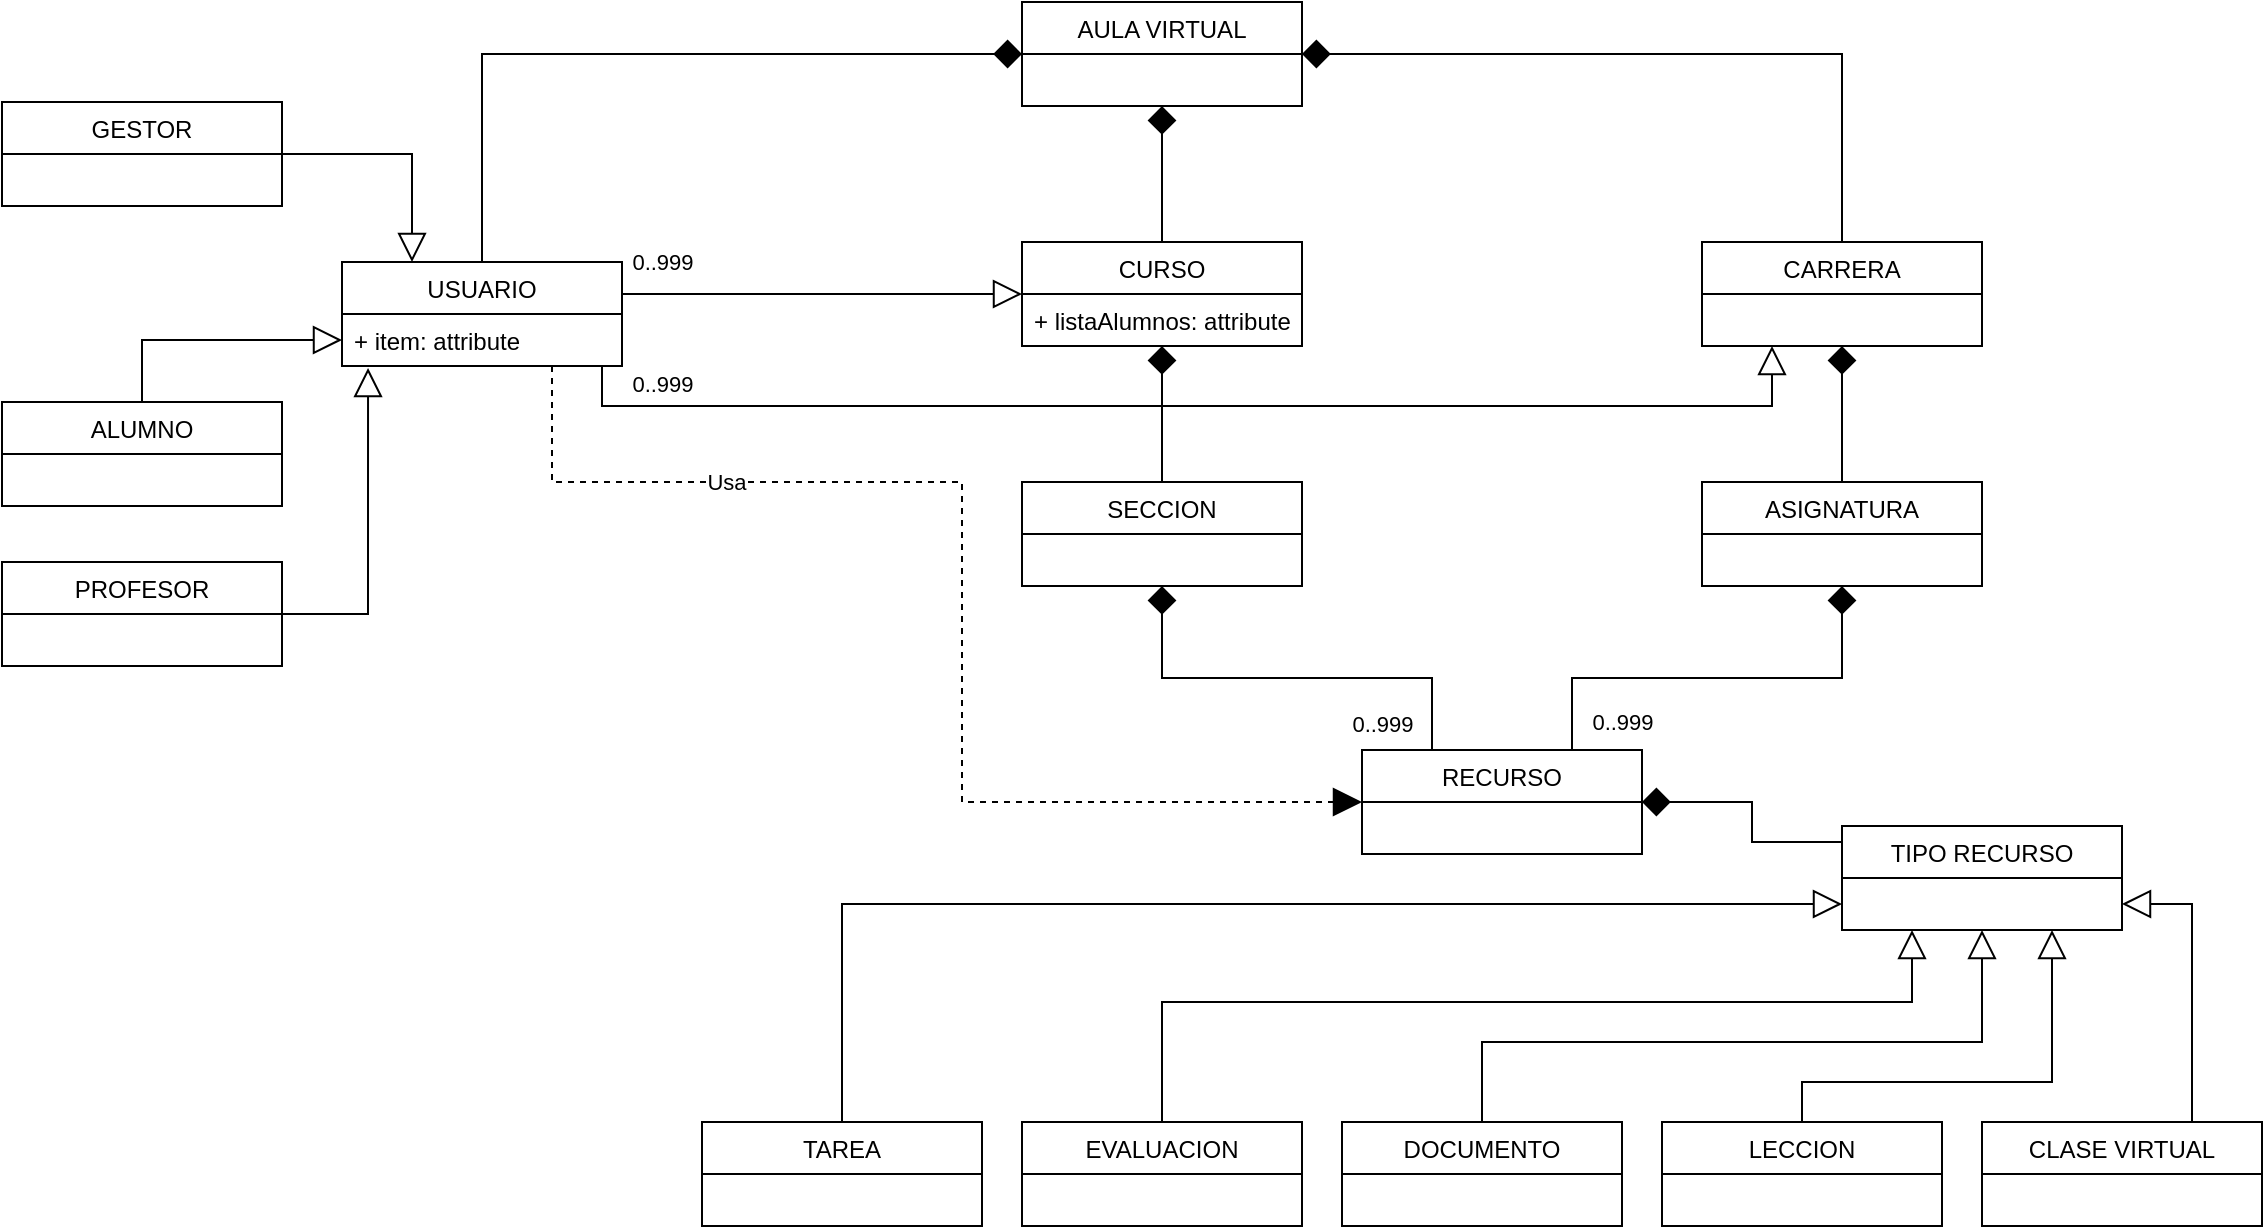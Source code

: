 <mxfile version="16.5.2" type="github" pages="2">
  <diagram id="yAFuGxo5yNmsHVtJD5dn" name="Modelo">
    <mxGraphModel dx="1422" dy="833" grid="1" gridSize="10" guides="1" tooltips="1" connect="1" arrows="1" fold="1" page="1" pageScale="1" pageWidth="1390" pageHeight="980" background="none" math="0" shadow="0">
      <root>
        <mxCell id="0" />
        <mxCell id="1" parent="0" />
        <mxCell id="qb8Em-1j8m2r2cLZV-c_-50" style="rounded=0;orthogonalLoop=1;jettySize=auto;html=1;exitX=0.5;exitY=0;exitDx=0;exitDy=0;startArrow=none;startFill=0;endArrow=block;endFill=0;endSize=12;strokeWidth=1;edgeStyle=orthogonalEdgeStyle;entryX=0;entryY=0.5;entryDx=0;entryDy=0;" parent="1" source="qb8Em-1j8m2r2cLZV-c_-1" edge="1" target="G1u_zrA2DptV31YPeM67-4">
          <mxGeometry relative="1" as="geometry">
            <mxPoint x="80" y="330" as="targetPoint" />
          </mxGeometry>
        </mxCell>
        <mxCell id="qb8Em-1j8m2r2cLZV-c_-1" value="ALUMNO" style="swimlane;fontStyle=0;childLayout=stackLayout;horizontal=1;startSize=26;fillColor=none;horizontalStack=0;resizeParent=1;resizeParentMax=0;resizeLast=0;collapsible=1;marginBottom=0;" parent="1" vertex="1">
          <mxGeometry x="10" y="240" width="140" height="52" as="geometry" />
        </mxCell>
        <mxCell id="qb8Em-1j8m2r2cLZV-c_-51" style="rounded=0;orthogonalLoop=1;jettySize=auto;html=1;exitX=1;exitY=0.5;exitDx=0;exitDy=0;startArrow=none;startFill=0;endArrow=block;endFill=0;endSize=12;strokeWidth=1;entryX=0.093;entryY=1.038;entryDx=0;entryDy=0;entryPerimeter=0;edgeStyle=orthogonalEdgeStyle;" parent="1" source="qb8Em-1j8m2r2cLZV-c_-5" target="G1u_zrA2DptV31YPeM67-4" edge="1">
          <mxGeometry relative="1" as="geometry">
            <mxPoint x="210" y="270" as="targetPoint" />
            <Array as="points">
              <mxPoint x="193" y="346" />
            </Array>
          </mxGeometry>
        </mxCell>
        <mxCell id="qb8Em-1j8m2r2cLZV-c_-5" value="PROFESOR" style="swimlane;fontStyle=0;childLayout=stackLayout;horizontal=1;startSize=26;fillColor=none;horizontalStack=0;resizeParent=1;resizeParentMax=0;resizeLast=0;collapsible=1;marginBottom=0;" parent="1" vertex="1">
          <mxGeometry x="10" y="320" width="140" height="52" as="geometry" />
        </mxCell>
        <mxCell id="qb8Em-1j8m2r2cLZV-c_-52" style="rounded=0;orthogonalLoop=1;jettySize=auto;html=1;exitX=1;exitY=0.5;exitDx=0;exitDy=0;startArrow=none;startFill=0;endArrow=block;endFill=0;endSize=12;strokeWidth=1;entryX=0.25;entryY=0;entryDx=0;entryDy=0;edgeStyle=orthogonalEdgeStyle;" parent="1" source="qb8Em-1j8m2r2cLZV-c_-9" target="qb8Em-1j8m2r2cLZV-c_-33" edge="1">
          <mxGeometry relative="1" as="geometry">
            <mxPoint x="230" y="370" as="targetPoint" />
            <Array as="points">
              <mxPoint x="215" y="116" />
            </Array>
          </mxGeometry>
        </mxCell>
        <mxCell id="qb8Em-1j8m2r2cLZV-c_-9" value="GESTOR" style="swimlane;fontStyle=0;childLayout=stackLayout;horizontal=1;startSize=26;fillColor=none;horizontalStack=0;resizeParent=1;resizeParentMax=0;resizeLast=0;collapsible=1;marginBottom=0;" parent="1" vertex="1">
          <mxGeometry x="10" y="90" width="140" height="52" as="geometry" />
        </mxCell>
        <mxCell id="qb8Em-1j8m2r2cLZV-c_-55" style="edgeStyle=elbowEdgeStyle;rounded=0;orthogonalLoop=1;jettySize=auto;html=1;exitX=0.5;exitY=0;exitDx=0;exitDy=0;entryX=1;entryY=0.5;entryDx=0;entryDy=0;startArrow=none;startFill=0;endArrow=diamond;endFill=1;endSize=12;strokeWidth=1;" parent="1" source="qb8Em-1j8m2r2cLZV-c_-13" target="qb8Em-1j8m2r2cLZV-c_-29" edge="1">
          <mxGeometry relative="1" as="geometry">
            <Array as="points">
              <mxPoint x="930" y="120" />
            </Array>
          </mxGeometry>
        </mxCell>
        <mxCell id="qb8Em-1j8m2r2cLZV-c_-13" value="CARRERA" style="swimlane;fontStyle=0;childLayout=stackLayout;horizontal=1;startSize=26;fillColor=none;horizontalStack=0;resizeParent=1;resizeParentMax=0;resizeLast=0;collapsible=1;marginBottom=0;" parent="1" vertex="1">
          <mxGeometry x="860" y="160" width="140" height="52" as="geometry" />
        </mxCell>
        <mxCell id="qb8Em-1j8m2r2cLZV-c_-57" style="edgeStyle=orthogonalEdgeStyle;rounded=0;orthogonalLoop=1;jettySize=auto;html=1;exitX=0.5;exitY=0;exitDx=0;exitDy=0;entryX=0.5;entryY=1;entryDx=0;entryDy=0;startArrow=none;startFill=0;endArrow=diamond;endFill=1;endSize=12;strokeWidth=1;" parent="1" source="qb8Em-1j8m2r2cLZV-c_-17" target="qb8Em-1j8m2r2cLZV-c_-13" edge="1">
          <mxGeometry relative="1" as="geometry" />
        </mxCell>
        <mxCell id="qb8Em-1j8m2r2cLZV-c_-17" value="ASIGNATURA" style="swimlane;fontStyle=0;childLayout=stackLayout;horizontal=1;startSize=26;fillColor=none;horizontalStack=0;resizeParent=1;resizeParentMax=0;resizeLast=0;collapsible=1;marginBottom=0;" parent="1" vertex="1">
          <mxGeometry x="860" y="280" width="140" height="52" as="geometry" />
        </mxCell>
        <mxCell id="qb8Em-1j8m2r2cLZV-c_-54" style="edgeStyle=elbowEdgeStyle;rounded=0;orthogonalLoop=1;jettySize=auto;html=1;exitX=0.5;exitY=0;exitDx=0;exitDy=0;entryX=0.5;entryY=1;entryDx=0;entryDy=0;startArrow=none;startFill=0;endArrow=diamond;endFill=1;endSize=12;strokeWidth=1;" parent="1" source="qb8Em-1j8m2r2cLZV-c_-21" target="qb8Em-1j8m2r2cLZV-c_-29" edge="1">
          <mxGeometry relative="1" as="geometry" />
        </mxCell>
        <mxCell id="qb8Em-1j8m2r2cLZV-c_-21" value="CURSO" style="swimlane;fontStyle=0;childLayout=stackLayout;horizontal=1;startSize=26;fillColor=none;horizontalStack=0;resizeParent=1;resizeParentMax=0;resizeLast=0;collapsible=1;marginBottom=0;" parent="1" vertex="1">
          <mxGeometry x="520" y="160" width="140" height="52" as="geometry" />
        </mxCell>
        <mxCell id="G1u_zrA2DptV31YPeM67-7" value="+ listaAlumnos: attribute" style="text;strokeColor=none;fillColor=none;align=left;verticalAlign=top;spacingLeft=4;spacingRight=4;overflow=hidden;rotatable=0;points=[[0,0.5],[1,0.5]];portConstraint=eastwest;" parent="qb8Em-1j8m2r2cLZV-c_-21" vertex="1">
          <mxGeometry y="26" width="140" height="26" as="geometry" />
        </mxCell>
        <mxCell id="qb8Em-1j8m2r2cLZV-c_-56" style="edgeStyle=orthogonalEdgeStyle;rounded=0;orthogonalLoop=1;jettySize=auto;html=1;exitX=0.5;exitY=0;exitDx=0;exitDy=0;entryX=0.5;entryY=1;entryDx=0;entryDy=0;startArrow=none;startFill=0;endArrow=diamond;endFill=1;endSize=12;strokeWidth=1;" parent="1" source="qb8Em-1j8m2r2cLZV-c_-25" target="qb8Em-1j8m2r2cLZV-c_-21" edge="1">
          <mxGeometry relative="1" as="geometry" />
        </mxCell>
        <mxCell id="qb8Em-1j8m2r2cLZV-c_-25" value="SECCION" style="swimlane;fontStyle=0;childLayout=stackLayout;horizontal=1;startSize=26;fillColor=none;horizontalStack=0;resizeParent=1;resizeParentMax=0;resizeLast=0;collapsible=1;marginBottom=0;" parent="1" vertex="1">
          <mxGeometry x="520" y="280" width="140" height="52" as="geometry" />
        </mxCell>
        <mxCell id="qb8Em-1j8m2r2cLZV-c_-29" value="AULA VIRTUAL" style="swimlane;fontStyle=0;childLayout=stackLayout;horizontal=1;startSize=26;fillColor=none;horizontalStack=0;resizeParent=1;resizeParentMax=0;resizeLast=0;collapsible=1;marginBottom=0;" parent="1" vertex="1">
          <mxGeometry x="520" y="40" width="140" height="52" as="geometry" />
        </mxCell>
        <mxCell id="qb8Em-1j8m2r2cLZV-c_-53" style="edgeStyle=elbowEdgeStyle;rounded=0;orthogonalLoop=1;jettySize=auto;html=1;exitX=0.5;exitY=0;exitDx=0;exitDy=0;entryX=0;entryY=0.5;entryDx=0;entryDy=0;startArrow=none;startFill=0;endArrow=diamond;endFill=1;endSize=12;strokeWidth=1;" parent="1" source="qb8Em-1j8m2r2cLZV-c_-33" target="qb8Em-1j8m2r2cLZV-c_-29" edge="1">
          <mxGeometry relative="1" as="geometry">
            <Array as="points">
              <mxPoint x="250" y="80" />
              <mxPoint x="250" y="130" />
            </Array>
          </mxGeometry>
        </mxCell>
        <mxCell id="qb8Em-1j8m2r2cLZV-c_-58" style="edgeStyle=orthogonalEdgeStyle;rounded=0;orthogonalLoop=1;jettySize=auto;html=1;exitX=0.998;exitY=0.308;exitDx=0;exitDy=0;entryX=0;entryY=0.5;entryDx=0;entryDy=0;startArrow=none;startFill=0;endArrow=block;endFill=0;endSize=12;strokeWidth=1;exitPerimeter=0;" parent="1" source="qb8Em-1j8m2r2cLZV-c_-33" target="qb8Em-1j8m2r2cLZV-c_-21" edge="1">
          <mxGeometry relative="1" as="geometry">
            <Array as="points" />
          </mxGeometry>
        </mxCell>
        <mxCell id="qb8Em-1j8m2r2cLZV-c_-59" value="0..999" style="edgeLabel;html=1;align=center;verticalAlign=middle;resizable=0;points=[];" parent="qb8Em-1j8m2r2cLZV-c_-58" vertex="1" connectable="0">
          <mxGeometry x="0.859" y="1" relative="1" as="geometry">
            <mxPoint x="-166" y="-15" as="offset" />
          </mxGeometry>
        </mxCell>
        <mxCell id="qb8Em-1j8m2r2cLZV-c_-60" style="edgeStyle=orthogonalEdgeStyle;rounded=0;orthogonalLoop=1;jettySize=auto;html=1;entryX=0.25;entryY=1;entryDx=0;entryDy=0;startArrow=none;startFill=0;endArrow=block;endFill=0;endSize=12;strokeWidth=1;" parent="1" target="qb8Em-1j8m2r2cLZV-c_-13" edge="1">
          <mxGeometry relative="1" as="geometry">
            <mxPoint x="310" y="222" as="sourcePoint" />
            <Array as="points">
              <mxPoint x="310" y="222" />
              <mxPoint x="310" y="242" />
              <mxPoint x="895" y="242" />
            </Array>
          </mxGeometry>
        </mxCell>
        <mxCell id="qb8Em-1j8m2r2cLZV-c_-61" value="0..999" style="edgeLabel;html=1;align=center;verticalAlign=middle;resizable=0;points=[];" parent="qb8Em-1j8m2r2cLZV-c_-60" vertex="1" connectable="0">
          <mxGeometry x="0.92" y="3" relative="1" as="geometry">
            <mxPoint x="-552" y="-7" as="offset" />
          </mxGeometry>
        </mxCell>
        <mxCell id="qb8Em-1j8m2r2cLZV-c_-73" style="edgeStyle=orthogonalEdgeStyle;rounded=0;orthogonalLoop=1;jettySize=auto;html=1;exitX=0.75;exitY=1;exitDx=0;exitDy=0;entryX=0;entryY=0.5;entryDx=0;entryDy=0;startArrow=none;startFill=0;endArrow=block;endFill=1;endSize=12;strokeWidth=1;dashed=1;" parent="1" source="qb8Em-1j8m2r2cLZV-c_-33" target="qb8Em-1j8m2r2cLZV-c_-62" edge="1">
          <mxGeometry relative="1" as="geometry">
            <Array as="points">
              <mxPoint x="285" y="280" />
              <mxPoint x="490" y="280" />
              <mxPoint x="490" y="440" />
            </Array>
          </mxGeometry>
        </mxCell>
        <mxCell id="G1u_zrA2DptV31YPeM67-8" value="Usa" style="edgeLabel;html=1;align=center;verticalAlign=middle;resizable=0;points=[];" parent="qb8Em-1j8m2r2cLZV-c_-73" vertex="1" connectable="0">
          <mxGeometry x="-0.534" relative="1" as="geometry">
            <mxPoint as="offset" />
          </mxGeometry>
        </mxCell>
        <mxCell id="qb8Em-1j8m2r2cLZV-c_-33" value="USUARIO" style="swimlane;fontStyle=0;childLayout=stackLayout;horizontal=1;startSize=26;fillColor=none;horizontalStack=0;resizeParent=1;resizeParentMax=0;resizeLast=0;collapsible=1;marginBottom=0;" parent="1" vertex="1">
          <mxGeometry x="180" y="170" width="140" height="52" as="geometry" />
        </mxCell>
        <mxCell id="G1u_zrA2DptV31YPeM67-4" value="+ item: attribute" style="text;strokeColor=none;fillColor=none;align=left;verticalAlign=top;spacingLeft=4;spacingRight=4;overflow=hidden;rotatable=0;points=[[0,0.5],[1,0.5]];portConstraint=eastwest;" parent="qb8Em-1j8m2r2cLZV-c_-33" vertex="1">
          <mxGeometry y="26" width="140" height="26" as="geometry" />
        </mxCell>
        <mxCell id="qb8Em-1j8m2r2cLZV-c_-66" style="edgeStyle=orthogonalEdgeStyle;rounded=0;orthogonalLoop=1;jettySize=auto;html=1;exitX=0.25;exitY=0;exitDx=0;exitDy=0;entryX=0.5;entryY=1;entryDx=0;entryDy=0;startArrow=none;startFill=0;endArrow=diamond;endFill=1;endSize=12;strokeWidth=1;" parent="1" source="qb8Em-1j8m2r2cLZV-c_-62" target="qb8Em-1j8m2r2cLZV-c_-25" edge="1">
          <mxGeometry relative="1" as="geometry" />
        </mxCell>
        <mxCell id="qb8Em-1j8m2r2cLZV-c_-74" value="0..999" style="edgeLabel;html=1;align=center;verticalAlign=middle;resizable=0;points=[];" parent="qb8Em-1j8m2r2cLZV-c_-66" vertex="1" connectable="0">
          <mxGeometry x="-0.71" relative="1" as="geometry">
            <mxPoint x="-25" y="18" as="offset" />
          </mxGeometry>
        </mxCell>
        <mxCell id="qb8Em-1j8m2r2cLZV-c_-67" style="edgeStyle=orthogonalEdgeStyle;rounded=0;orthogonalLoop=1;jettySize=auto;html=1;exitX=0.75;exitY=0;exitDx=0;exitDy=0;entryX=0.5;entryY=1;entryDx=0;entryDy=0;startArrow=none;startFill=0;endArrow=diamond;endFill=1;endSize=12;strokeWidth=1;" parent="1" source="qb8Em-1j8m2r2cLZV-c_-62" target="qb8Em-1j8m2r2cLZV-c_-17" edge="1">
          <mxGeometry relative="1" as="geometry" />
        </mxCell>
        <mxCell id="qb8Em-1j8m2r2cLZV-c_-75" value="0..999" style="edgeLabel;html=1;align=center;verticalAlign=middle;resizable=0;points=[];" parent="qb8Em-1j8m2r2cLZV-c_-67" vertex="1" connectable="0">
          <mxGeometry x="-0.733" y="-3" relative="1" as="geometry">
            <mxPoint x="22" y="15" as="offset" />
          </mxGeometry>
        </mxCell>
        <mxCell id="qb8Em-1j8m2r2cLZV-c_-62" value="RECURSO" style="swimlane;fontStyle=0;childLayout=stackLayout;horizontal=1;startSize=26;fillColor=none;horizontalStack=0;resizeParent=1;resizeParentMax=0;resizeLast=0;collapsible=1;marginBottom=0;" parent="1" vertex="1">
          <mxGeometry x="690" y="414" width="140" height="52" as="geometry" />
        </mxCell>
        <mxCell id="qb8Em-1j8m2r2cLZV-c_-76" style="edgeStyle=orthogonalEdgeStyle;rounded=0;orthogonalLoop=1;jettySize=auto;html=1;exitX=0;exitY=0.5;exitDx=0;exitDy=0;entryX=1;entryY=0.5;entryDx=0;entryDy=0;startArrow=none;startFill=0;endArrow=diamond;endFill=1;endSize=12;strokeWidth=1;" parent="1" source="qb8Em-1j8m2r2cLZV-c_-68" target="qb8Em-1j8m2r2cLZV-c_-62" edge="1">
          <mxGeometry relative="1" as="geometry">
            <Array as="points">
              <mxPoint x="930" y="460" />
              <mxPoint x="885" y="460" />
              <mxPoint x="885" y="440" />
            </Array>
          </mxGeometry>
        </mxCell>
        <mxCell id="qb8Em-1j8m2r2cLZV-c_-68" value="TIPO RECURSO" style="swimlane;fontStyle=0;childLayout=stackLayout;horizontal=1;startSize=26;fillColor=none;horizontalStack=0;resizeParent=1;resizeParentMax=0;resizeLast=0;collapsible=1;marginBottom=0;" parent="1" vertex="1">
          <mxGeometry x="930" y="452" width="140" height="52" as="geometry" />
        </mxCell>
        <mxCell id="qb8Em-1j8m2r2cLZV-c_-97" style="edgeStyle=orthogonalEdgeStyle;rounded=0;orthogonalLoop=1;jettySize=auto;html=1;exitX=0.75;exitY=0;exitDx=0;exitDy=0;startArrow=none;startFill=0;endArrow=block;endFill=0;endSize=12;strokeWidth=1;entryX=1;entryY=0.75;entryDx=0;entryDy=0;" parent="1" source="qb8Em-1j8m2r2cLZV-c_-77" target="qb8Em-1j8m2r2cLZV-c_-68" edge="1">
          <mxGeometry relative="1" as="geometry">
            <mxPoint x="1060" y="510" as="targetPoint" />
            <Array as="points">
              <mxPoint x="1105" y="491" />
            </Array>
          </mxGeometry>
        </mxCell>
        <mxCell id="qb8Em-1j8m2r2cLZV-c_-77" value="CLASE VIRTUAL" style="swimlane;fontStyle=0;childLayout=stackLayout;horizontal=1;startSize=26;fillColor=none;horizontalStack=0;resizeParent=1;resizeParentMax=0;resizeLast=0;collapsible=1;marginBottom=0;" parent="1" vertex="1">
          <mxGeometry x="1000" y="600" width="140" height="52" as="geometry" />
        </mxCell>
        <mxCell id="qb8Em-1j8m2r2cLZV-c_-98" style="edgeStyle=orthogonalEdgeStyle;rounded=0;orthogonalLoop=1;jettySize=auto;html=1;exitX=0.5;exitY=0;exitDx=0;exitDy=0;entryX=0.75;entryY=1;entryDx=0;entryDy=0;startArrow=none;startFill=0;endArrow=block;endFill=0;endSize=12;strokeWidth=1;" parent="1" source="qb8Em-1j8m2r2cLZV-c_-81" target="qb8Em-1j8m2r2cLZV-c_-68" edge="1">
          <mxGeometry relative="1" as="geometry">
            <Array as="points">
              <mxPoint x="910" y="580" />
              <mxPoint x="1035" y="580" />
            </Array>
          </mxGeometry>
        </mxCell>
        <mxCell id="qb8Em-1j8m2r2cLZV-c_-81" value="LECCION" style="swimlane;fontStyle=0;childLayout=stackLayout;horizontal=1;startSize=26;fillColor=none;horizontalStack=0;resizeParent=1;resizeParentMax=0;resizeLast=0;collapsible=1;marginBottom=0;" parent="1" vertex="1">
          <mxGeometry x="840" y="600" width="140" height="52" as="geometry" />
        </mxCell>
        <mxCell id="qb8Em-1j8m2r2cLZV-c_-99" style="edgeStyle=orthogonalEdgeStyle;rounded=0;orthogonalLoop=1;jettySize=auto;html=1;exitX=0.5;exitY=0;exitDx=0;exitDy=0;entryX=0.5;entryY=1;entryDx=0;entryDy=0;startArrow=none;startFill=0;endArrow=block;endFill=0;endSize=12;strokeWidth=1;" parent="1" source="qb8Em-1j8m2r2cLZV-c_-85" target="qb8Em-1j8m2r2cLZV-c_-68" edge="1">
          <mxGeometry relative="1" as="geometry">
            <Array as="points">
              <mxPoint x="750" y="560" />
              <mxPoint x="1000" y="560" />
            </Array>
          </mxGeometry>
        </mxCell>
        <mxCell id="qb8Em-1j8m2r2cLZV-c_-85" value="DOCUMENTO" style="swimlane;fontStyle=0;childLayout=stackLayout;horizontal=1;startSize=26;fillColor=none;horizontalStack=0;resizeParent=1;resizeParentMax=0;resizeLast=0;collapsible=1;marginBottom=0;" parent="1" vertex="1">
          <mxGeometry x="680" y="600" width="140" height="52" as="geometry" />
        </mxCell>
        <mxCell id="qb8Em-1j8m2r2cLZV-c_-100" style="edgeStyle=orthogonalEdgeStyle;rounded=0;orthogonalLoop=1;jettySize=auto;html=1;exitX=0.5;exitY=0;exitDx=0;exitDy=0;entryX=0.25;entryY=1;entryDx=0;entryDy=0;startArrow=none;startFill=0;endArrow=block;endFill=0;endSize=12;strokeWidth=1;" parent="1" source="qb8Em-1j8m2r2cLZV-c_-89" target="qb8Em-1j8m2r2cLZV-c_-68" edge="1">
          <mxGeometry relative="1" as="geometry">
            <Array as="points">
              <mxPoint x="590" y="540" />
              <mxPoint x="965" y="540" />
            </Array>
          </mxGeometry>
        </mxCell>
        <mxCell id="qb8Em-1j8m2r2cLZV-c_-89" value="EVALUACION" style="swimlane;fontStyle=0;childLayout=stackLayout;horizontal=1;startSize=26;fillColor=none;horizontalStack=0;resizeParent=1;resizeParentMax=0;resizeLast=0;collapsible=1;marginBottom=0;" parent="1" vertex="1">
          <mxGeometry x="520" y="600" width="140" height="52" as="geometry" />
        </mxCell>
        <mxCell id="qb8Em-1j8m2r2cLZV-c_-101" style="edgeStyle=orthogonalEdgeStyle;rounded=0;orthogonalLoop=1;jettySize=auto;html=1;exitX=0.5;exitY=0;exitDx=0;exitDy=0;entryX=0;entryY=0.75;entryDx=0;entryDy=0;startArrow=none;startFill=0;endArrow=block;endFill=0;endSize=12;strokeWidth=1;" parent="1" source="qb8Em-1j8m2r2cLZV-c_-93" target="qb8Em-1j8m2r2cLZV-c_-68" edge="1">
          <mxGeometry relative="1" as="geometry" />
        </mxCell>
        <mxCell id="qb8Em-1j8m2r2cLZV-c_-93" value="TAREA" style="swimlane;fontStyle=0;childLayout=stackLayout;horizontal=1;startSize=26;fillColor=none;horizontalStack=0;resizeParent=1;resizeParentMax=0;resizeLast=0;collapsible=1;marginBottom=0;" parent="1" vertex="1">
          <mxGeometry x="360" y="600" width="140" height="52" as="geometry" />
        </mxCell>
      </root>
    </mxGraphModel>
  </diagram>
  <diagram id="WetpANcY4I9S8qy4v_EX" name="Casos de Uso">
    <mxGraphModel dx="1422" dy="833" grid="1" gridSize="10" guides="1" tooltips="1" connect="1" arrows="1" fold="1" page="1" pageScale="1" pageWidth="1390" pageHeight="980" math="0" shadow="0">
      <root>
        <mxCell id="W1Z-zQPEjcGwga_x3Cv6-0" />
        <mxCell id="W1Z-zQPEjcGwga_x3Cv6-1" parent="W1Z-zQPEjcGwga_x3Cv6-0" />
        <mxCell id="W1Z-zQPEjcGwga_x3Cv6-2" value="Alumno" style="shape=umlActor;verticalLabelPosition=bottom;verticalAlign=top;html=1;" parent="W1Z-zQPEjcGwga_x3Cv6-1" vertex="1">
          <mxGeometry x="170" y="1050" width="30" height="60" as="geometry" />
        </mxCell>
        <mxCell id="W1Z-zQPEjcGwga_x3Cv6-11" value="Profesor" style="shape=umlActor;verticalLabelPosition=bottom;verticalAlign=top;html=1;" parent="W1Z-zQPEjcGwga_x3Cv6-1" vertex="1">
          <mxGeometry x="140" y="830" width="30" height="60" as="geometry" />
        </mxCell>
        <mxCell id="W1Z-zQPEjcGwga_x3Cv6-15" value="Gestor" style="shape=umlActor;verticalLabelPosition=bottom;verticalAlign=top;html=1;" parent="W1Z-zQPEjcGwga_x3Cv6-1" vertex="1">
          <mxGeometry x="170" y="340" width="30" height="60" as="geometry" />
        </mxCell>
        <mxCell id="W1Z-zQPEjcGwga_x3Cv6-61" style="edgeStyle=orthogonalEdgeStyle;rounded=0;orthogonalLoop=1;jettySize=auto;html=1;exitX=0;exitY=0.5;exitDx=0;exitDy=0;" parent="W1Z-zQPEjcGwga_x3Cv6-1" source="W1Z-zQPEjcGwga_x3Cv6-19" edge="1">
          <mxGeometry relative="1" as="geometry">
            <mxPoint x="200" y="360" as="targetPoint" />
            <Array as="points">
              <mxPoint x="220" y="310" />
              <mxPoint x="220" y="360" />
            </Array>
          </mxGeometry>
        </mxCell>
        <mxCell id="W1Z-zQPEjcGwga_x3Cv6-19" value="Modificar Curso" style="ellipse;whiteSpace=wrap;html=1;" parent="W1Z-zQPEjcGwga_x3Cv6-1" vertex="1">
          <mxGeometry x="460" y="280" width="120" height="60" as="geometry" />
        </mxCell>
        <mxCell id="W1Z-zQPEjcGwga_x3Cv6-62" style="edgeStyle=orthogonalEdgeStyle;rounded=0;orthogonalLoop=1;jettySize=auto;html=1;exitX=0;exitY=0.5;exitDx=0;exitDy=0;" parent="W1Z-zQPEjcGwga_x3Cv6-1" source="W1Z-zQPEjcGwga_x3Cv6-21" edge="1">
          <mxGeometry relative="1" as="geometry">
            <mxPoint x="200" y="360" as="targetPoint" />
            <Array as="points">
              <mxPoint x="200" y="380" />
            </Array>
          </mxGeometry>
        </mxCell>
        <mxCell id="W1Z-zQPEjcGwga_x3Cv6-21" value="Eliminar Curso" style="ellipse;whiteSpace=wrap;html=1;" parent="W1Z-zQPEjcGwga_x3Cv6-1" vertex="1">
          <mxGeometry x="460" y="350" width="120" height="60" as="geometry" />
        </mxCell>
        <mxCell id="W1Z-zQPEjcGwga_x3Cv6-60" style="edgeStyle=orthogonalEdgeStyle;rounded=0;orthogonalLoop=1;jettySize=auto;html=1;exitX=0;exitY=0.5;exitDx=0;exitDy=0;entryX=1;entryY=0.333;entryDx=0;entryDy=0;entryPerimeter=0;" parent="W1Z-zQPEjcGwga_x3Cv6-1" source="W1Z-zQPEjcGwga_x3Cv6-23" target="W1Z-zQPEjcGwga_x3Cv6-15" edge="1">
          <mxGeometry relative="1" as="geometry">
            <Array as="points">
              <mxPoint x="200" y="240" />
            </Array>
          </mxGeometry>
        </mxCell>
        <mxCell id="W1Z-zQPEjcGwga_x3Cv6-23" value="Crear Curso" style="ellipse;whiteSpace=wrap;html=1;" parent="W1Z-zQPEjcGwga_x3Cv6-1" vertex="1">
          <mxGeometry x="460" y="210" width="120" height="60" as="geometry" />
        </mxCell>
        <mxCell id="W1Z-zQPEjcGwga_x3Cv6-72" style="edgeStyle=orthogonalEdgeStyle;rounded=0;orthogonalLoop=1;jettySize=auto;html=1;exitX=0;exitY=0.5;exitDx=0;exitDy=0;entryX=1;entryY=0.333;entryDx=0;entryDy=0;entryPerimeter=0;" parent="W1Z-zQPEjcGwga_x3Cv6-1" source="W1Z-zQPEjcGwga_x3Cv6-25" target="W1Z-zQPEjcGwga_x3Cv6-2" edge="1">
          <mxGeometry relative="1" as="geometry">
            <Array as="points">
              <mxPoint x="440" y="1080" />
              <mxPoint x="440" y="1070" />
            </Array>
          </mxGeometry>
        </mxCell>
        <mxCell id="W1Z-zQPEjcGwga_x3Cv6-25" value="Solicitar Matricula" style="ellipse;whiteSpace=wrap;html=1;" parent="W1Z-zQPEjcGwga_x3Cv6-1" vertex="1">
          <mxGeometry x="460" y="1050" width="120" height="60" as="geometry" />
        </mxCell>
        <mxCell id="W1Z-zQPEjcGwga_x3Cv6-63" style="edgeStyle=orthogonalEdgeStyle;rounded=0;orthogonalLoop=1;jettySize=auto;html=1;exitX=0;exitY=0.5;exitDx=0;exitDy=0;entryX=1;entryY=1;entryDx=0;entryDy=0;entryPerimeter=0;" parent="W1Z-zQPEjcGwga_x3Cv6-1" source="W1Z-zQPEjcGwga_x3Cv6-27" target="W1Z-zQPEjcGwga_x3Cv6-15" edge="1">
          <mxGeometry relative="1" as="geometry">
            <Array as="points">
              <mxPoint x="230" y="450" />
              <mxPoint x="230" y="400" />
            </Array>
          </mxGeometry>
        </mxCell>
        <mxCell id="W1Z-zQPEjcGwga_x3Cv6-27" value="Crear Usuario" style="ellipse;whiteSpace=wrap;html=1;" parent="W1Z-zQPEjcGwga_x3Cv6-1" vertex="1">
          <mxGeometry x="460" y="420" width="120" height="60" as="geometry" />
        </mxCell>
        <mxCell id="W1Z-zQPEjcGwga_x3Cv6-65" style="edgeStyle=orthogonalEdgeStyle;rounded=0;orthogonalLoop=1;jettySize=auto;html=1;exitX=0;exitY=0.5;exitDx=0;exitDy=0;" parent="W1Z-zQPEjcGwga_x3Cv6-1" source="W1Z-zQPEjcGwga_x3Cv6-29" target="W1Z-zQPEjcGwga_x3Cv6-15" edge="1">
          <mxGeometry relative="1" as="geometry" />
        </mxCell>
        <mxCell id="W1Z-zQPEjcGwga_x3Cv6-29" value="Eliminar Usuario" style="ellipse;whiteSpace=wrap;html=1;" parent="W1Z-zQPEjcGwga_x3Cv6-1" vertex="1">
          <mxGeometry x="460" y="560" width="120" height="60" as="geometry" />
        </mxCell>
        <mxCell id="W1Z-zQPEjcGwga_x3Cv6-73" style="edgeStyle=orthogonalEdgeStyle;rounded=0;orthogonalLoop=1;jettySize=auto;html=1;exitX=0;exitY=0.5;exitDx=0;exitDy=0;entryX=1;entryY=1;entryDx=0;entryDy=0;entryPerimeter=0;" parent="W1Z-zQPEjcGwga_x3Cv6-1" source="W1Z-zQPEjcGwga_x3Cv6-31" target="W1Z-zQPEjcGwga_x3Cv6-2" edge="1">
          <mxGeometry relative="1" as="geometry">
            <Array as="points">
              <mxPoint x="440" y="1150" />
              <mxPoint x="440" y="1100" />
              <mxPoint x="200" y="1100" />
            </Array>
          </mxGeometry>
        </mxCell>
        <mxCell id="W1Z-zQPEjcGwga_x3Cv6-31" value="Completar Recurso" style="ellipse;whiteSpace=wrap;html=1;" parent="W1Z-zQPEjcGwga_x3Cv6-1" vertex="1">
          <mxGeometry x="460" y="1120" width="120" height="60" as="geometry" />
        </mxCell>
        <mxCell id="W1Z-zQPEjcGwga_x3Cv6-71" style="edgeStyle=orthogonalEdgeStyle;rounded=0;orthogonalLoop=1;jettySize=auto;html=1;exitX=0;exitY=0.5;exitDx=0;exitDy=0;" parent="W1Z-zQPEjcGwga_x3Cv6-1" source="W1Z-zQPEjcGwga_x3Cv6-33" edge="1">
          <mxGeometry relative="1" as="geometry">
            <mxPoint x="170" y="850" as="targetPoint" />
            <Array as="points">
              <mxPoint x="390" y="1010" />
              <mxPoint x="390" y="870" />
              <mxPoint x="170" y="870" />
            </Array>
          </mxGeometry>
        </mxCell>
        <mxCell id="W1Z-zQPEjcGwga_x3Cv6-33" value="Ver Recurso" style="ellipse;whiteSpace=wrap;html=1;" parent="W1Z-zQPEjcGwga_x3Cv6-1" vertex="1">
          <mxGeometry x="460" y="980" width="120" height="60" as="geometry" />
        </mxCell>
        <mxCell id="W1Z-zQPEjcGwga_x3Cv6-70" style="edgeStyle=orthogonalEdgeStyle;rounded=0;orthogonalLoop=1;jettySize=auto;html=1;exitX=0;exitY=0.5;exitDx=0;exitDy=0;entryX=1;entryY=0.333;entryDx=0;entryDy=0;entryPerimeter=0;" parent="W1Z-zQPEjcGwga_x3Cv6-1" source="W1Z-zQPEjcGwga_x3Cv6-36" target="W1Z-zQPEjcGwga_x3Cv6-11" edge="1">
          <mxGeometry relative="1" as="geometry">
            <Array as="points">
              <mxPoint x="410" y="940" />
              <mxPoint x="410" y="850" />
            </Array>
          </mxGeometry>
        </mxCell>
        <mxCell id="W1Z-zQPEjcGwga_x3Cv6-36" value="Calificar Recurso" style="ellipse;whiteSpace=wrap;html=1;" parent="W1Z-zQPEjcGwga_x3Cv6-1" vertex="1">
          <mxGeometry x="460" y="910" width="120" height="60" as="geometry" />
        </mxCell>
        <mxCell id="W1Z-zQPEjcGwga_x3Cv6-68" style="edgeStyle=orthogonalEdgeStyle;rounded=0;orthogonalLoop=1;jettySize=auto;html=1;exitX=0;exitY=0.5;exitDx=0;exitDy=0;entryX=0.5;entryY=0;entryDx=0;entryDy=0;entryPerimeter=0;" parent="W1Z-zQPEjcGwga_x3Cv6-1" source="W1Z-zQPEjcGwga_x3Cv6-38" target="W1Z-zQPEjcGwga_x3Cv6-11" edge="1">
          <mxGeometry relative="1" as="geometry" />
        </mxCell>
        <mxCell id="W1Z-zQPEjcGwga_x3Cv6-38" value="Crear Recurso" style="ellipse;whiteSpace=wrap;html=1;" parent="W1Z-zQPEjcGwga_x3Cv6-1" vertex="1">
          <mxGeometry x="460" y="770" width="120" height="60" as="geometry" />
        </mxCell>
        <mxCell id="W1Z-zQPEjcGwga_x3Cv6-69" style="edgeStyle=orthogonalEdgeStyle;rounded=0;orthogonalLoop=1;jettySize=auto;html=1;exitX=0;exitY=0.5;exitDx=0;exitDy=0;entryX=0.75;entryY=0.1;entryDx=0;entryDy=0;entryPerimeter=0;" parent="W1Z-zQPEjcGwga_x3Cv6-1" source="W1Z-zQPEjcGwga_x3Cv6-40" target="W1Z-zQPEjcGwga_x3Cv6-11" edge="1">
          <mxGeometry relative="1" as="geometry">
            <Array as="points">
              <mxPoint x="440" y="870" />
              <mxPoint x="440" y="836" />
            </Array>
          </mxGeometry>
        </mxCell>
        <mxCell id="W1Z-zQPEjcGwga_x3Cv6-40" value="Eliminar Recurso" style="ellipse;whiteSpace=wrap;html=1;" parent="W1Z-zQPEjcGwga_x3Cv6-1" vertex="1">
          <mxGeometry x="460" y="840" width="120" height="60" as="geometry" />
        </mxCell>
        <mxCell id="W1Z-zQPEjcGwga_x3Cv6-64" style="edgeStyle=orthogonalEdgeStyle;rounded=0;orthogonalLoop=1;jettySize=auto;html=1;exitX=0;exitY=0.5;exitDx=0;exitDy=0;" parent="W1Z-zQPEjcGwga_x3Cv6-1" source="W1Z-zQPEjcGwga_x3Cv6-43" edge="1">
          <mxGeometry relative="1" as="geometry">
            <mxPoint x="200" y="400" as="targetPoint" />
          </mxGeometry>
        </mxCell>
        <mxCell id="W1Z-zQPEjcGwga_x3Cv6-43" value="Modificar Usuario" style="ellipse;whiteSpace=wrap;html=1;" parent="W1Z-zQPEjcGwga_x3Cv6-1" vertex="1">
          <mxGeometry x="460" y="490" width="120" height="60" as="geometry" />
        </mxCell>
        <mxCell id="W1Z-zQPEjcGwga_x3Cv6-66" style="edgeStyle=orthogonalEdgeStyle;rounded=0;orthogonalLoop=1;jettySize=auto;html=1;exitX=0;exitY=0.5;exitDx=0;exitDy=0;entryX=0;entryY=1;entryDx=0;entryDy=0;entryPerimeter=0;" parent="W1Z-zQPEjcGwga_x3Cv6-1" source="W1Z-zQPEjcGwga_x3Cv6-45" target="W1Z-zQPEjcGwga_x3Cv6-15" edge="1">
          <mxGeometry relative="1" as="geometry" />
        </mxCell>
        <mxCell id="W1Z-zQPEjcGwga_x3Cv6-45" value="Aprobar Matricula" style="ellipse;whiteSpace=wrap;html=1;" parent="W1Z-zQPEjcGwga_x3Cv6-1" vertex="1">
          <mxGeometry x="460" y="630" width="120" height="60" as="geometry" />
        </mxCell>
        <mxCell id="W1Z-zQPEjcGwga_x3Cv6-67" style="edgeStyle=orthogonalEdgeStyle;rounded=0;orthogonalLoop=1;jettySize=auto;html=1;exitX=0;exitY=0.5;exitDx=0;exitDy=0;entryX=0;entryY=1;entryDx=0;entryDy=0;entryPerimeter=0;" parent="W1Z-zQPEjcGwga_x3Cv6-1" source="W1Z-zQPEjcGwga_x3Cv6-47" target="W1Z-zQPEjcGwga_x3Cv6-15" edge="1">
          <mxGeometry relative="1" as="geometry">
            <Array as="points">
              <mxPoint x="150" y="730" />
              <mxPoint x="150" y="400" />
            </Array>
          </mxGeometry>
        </mxCell>
        <mxCell id="W1Z-zQPEjcGwga_x3Cv6-47" value="Rechazar Matricula" style="ellipse;whiteSpace=wrap;html=1;" parent="W1Z-zQPEjcGwga_x3Cv6-1" vertex="1">
          <mxGeometry x="460" y="700" width="120" height="60" as="geometry" />
        </mxCell>
        <mxCell id="W1Z-zQPEjcGwga_x3Cv6-59" style="edgeStyle=orthogonalEdgeStyle;rounded=0;orthogonalLoop=1;jettySize=auto;html=1;exitX=0;exitY=0.5;exitDx=0;exitDy=0;entryX=0.75;entryY=0.1;entryDx=0;entryDy=0;entryPerimeter=0;" parent="W1Z-zQPEjcGwga_x3Cv6-1" source="W1Z-zQPEjcGwga_x3Cv6-49" target="W1Z-zQPEjcGwga_x3Cv6-15" edge="1">
          <mxGeometry relative="1" as="geometry" />
        </mxCell>
        <mxCell id="W1Z-zQPEjcGwga_x3Cv6-49" value="Crear Carrera" style="ellipse;whiteSpace=wrap;html=1;" parent="W1Z-zQPEjcGwga_x3Cv6-1" vertex="1">
          <mxGeometry x="460" y="140" width="120" height="60" as="geometry" />
        </mxCell>
        <mxCell id="W1Z-zQPEjcGwga_x3Cv6-57" style="edgeStyle=orthogonalEdgeStyle;rounded=0;orthogonalLoop=1;jettySize=auto;html=1;exitX=0;exitY=0.5;exitDx=0;exitDy=0;entryX=0.5;entryY=0;entryDx=0;entryDy=0;entryPerimeter=0;" parent="W1Z-zQPEjcGwga_x3Cv6-1" source="W1Z-zQPEjcGwga_x3Cv6-51" target="W1Z-zQPEjcGwga_x3Cv6-15" edge="1">
          <mxGeometry relative="1" as="geometry">
            <mxPoint x="200" y="360" as="targetPoint" />
            <Array as="points">
              <mxPoint x="185" y="100" />
            </Array>
          </mxGeometry>
        </mxCell>
        <mxCell id="W1Z-zQPEjcGwga_x3Cv6-51" value="Modificar Carrera" style="ellipse;whiteSpace=wrap;html=1;" parent="W1Z-zQPEjcGwga_x3Cv6-1" vertex="1">
          <mxGeometry x="460" y="70" width="120" height="60" as="geometry" />
        </mxCell>
        <mxCell id="W1Z-zQPEjcGwga_x3Cv6-58" style="edgeStyle=orthogonalEdgeStyle;rounded=0;orthogonalLoop=1;jettySize=auto;html=1;exitX=0;exitY=0.5;exitDx=0;exitDy=0;entryX=0.25;entryY=0.1;entryDx=0;entryDy=0;entryPerimeter=0;" parent="W1Z-zQPEjcGwga_x3Cv6-1" source="W1Z-zQPEjcGwga_x3Cv6-53" target="W1Z-zQPEjcGwga_x3Cv6-15" edge="1">
          <mxGeometry relative="1" as="geometry" />
        </mxCell>
        <mxCell id="W1Z-zQPEjcGwga_x3Cv6-53" value="Eliminar Carrera" style="ellipse;whiteSpace=wrap;html=1;" parent="W1Z-zQPEjcGwga_x3Cv6-1" vertex="1">
          <mxGeometry x="460" width="120" height="60" as="geometry" />
        </mxCell>
      </root>
    </mxGraphModel>
  </diagram>
</mxfile>
